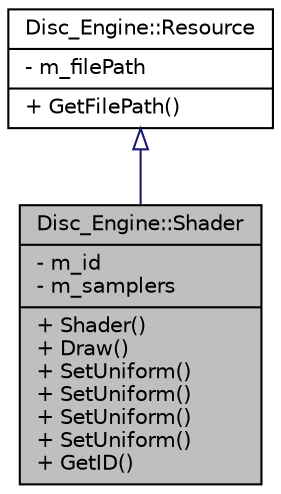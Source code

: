 digraph "Disc_Engine::Shader"
{
  edge [fontname="Helvetica",fontsize="10",labelfontname="Helvetica",labelfontsize="10"];
  node [fontname="Helvetica",fontsize="10",shape=record];
  Node2 [label="{Disc_Engine::Shader\n|- m_id\l- m_samplers\l|+ Shader()\l+ Draw()\l+ SetUniform()\l+ SetUniform()\l+ SetUniform()\l+ SetUniform()\l+ GetID()\l}",height=0.2,width=0.4,color="black", fillcolor="grey75", style="filled", fontcolor="black"];
  Node3 -> Node2 [dir="back",color="midnightblue",fontsize="10",style="solid",arrowtail="onormal"];
  Node3 [label="{Disc_Engine::Resource\n|- m_filePath\l|+ GetFilePath()\l}",height=0.2,width=0.4,color="black", fillcolor="white", style="filled",URL="$class_disc___engine_1_1_resource.html"];
}
